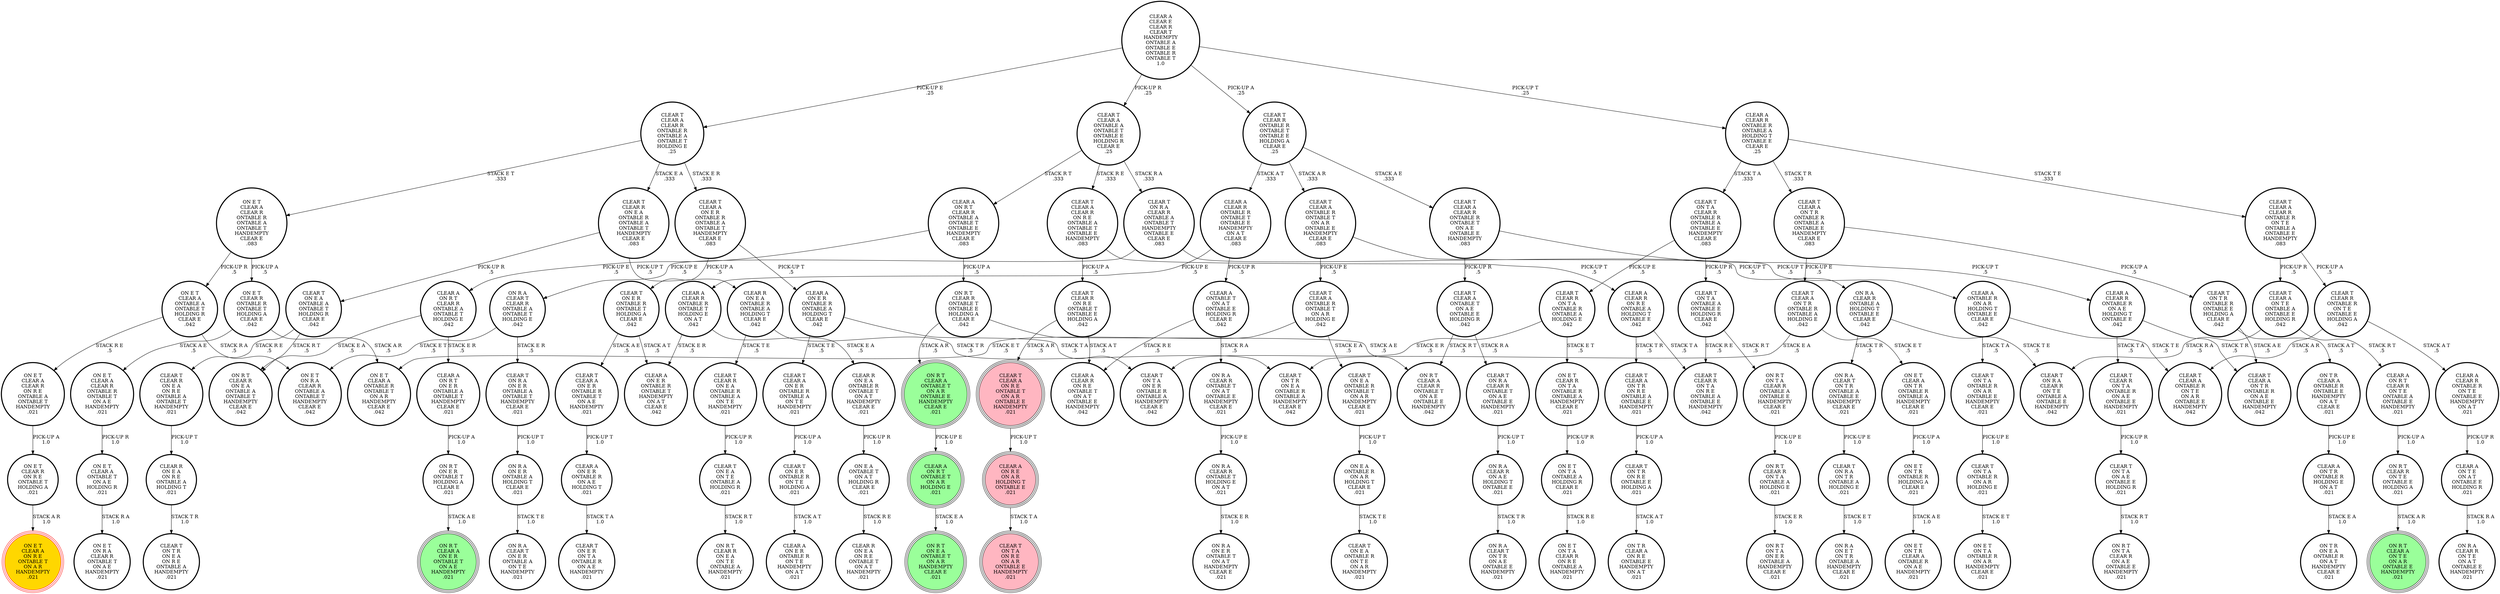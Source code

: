 digraph {
"CLEAR T\nON E A\nONTABLE A\nONTABLE T\nHOLDING R\nCLEAR E\n.042\n" -> "CLEAR T\nCLEAR R\nON E A\nON R E\nONTABLE A\nONTABLE T\nHANDEMPTY\n.021\n"[label="STACK R E\n.5\n"];
"CLEAR T\nON E A\nONTABLE A\nONTABLE T\nHOLDING R\nCLEAR E\n.042\n" -> "ON R T\nCLEAR R\nON E A\nONTABLE A\nONTABLE T\nHANDEMPTY\nCLEAR E\n.042\n"[label="STACK R T\n.5\n"];
"CLEAR T\nON R A\nON E R\nONTABLE A\nONTABLE T\nHANDEMPTY\nCLEAR E\n.021\n" -> "ON R A\nON E R\nONTABLE A\nHOLDING T\nCLEAR E\n.021\n"[label="PICK-UP T\n1.0\n"];
"CLEAR T\nCLEAR R\nON R E\nONTABLE T\nONTABLE E\nHOLDING A\n.042\n" -> "CLEAR A\nCLEAR R\nON R E\nONTABLE T\nON A T\nONTABLE E\nHANDEMPTY\n.042\n"[label="STACK A T\n.5\n"];
"CLEAR T\nCLEAR R\nON R E\nONTABLE T\nONTABLE E\nHOLDING A\n.042\n" -> "CLEAR T\nCLEAR A\nON R E\nONTABLE T\nON A R\nONTABLE E\nHANDEMPTY\n.021\n"[label="STACK A R\n.5\n"];
"CLEAR T\nCLEAR A\nON T R\nON R E\nONTABLE A\nONTABLE E\nHANDEMPTY\n.021\n" -> "CLEAR T\nON T R\nON R E\nONTABLE E\nHOLDING A\n.021\n"[label="PICK-UP A\n1.0\n"];
"CLEAR T\nCLEAR A\nCLEAR R\nONTABLE R\nON T E\nONTABLE A\nONTABLE E\nHANDEMPTY\n.083\n" -> "CLEAR T\nCLEAR A\nON T E\nONTABLE A\nONTABLE E\nHOLDING R\n.042\n"[label="PICK-UP R\n.5\n"];
"CLEAR T\nCLEAR A\nCLEAR R\nONTABLE R\nON T E\nONTABLE A\nONTABLE E\nHANDEMPTY\n.083\n" -> "CLEAR T\nCLEAR R\nONTABLE R\nON T E\nONTABLE E\nHOLDING A\n.042\n"[label="PICK-UP A\n.5\n"];
"CLEAR R\nON E A\nONTABLE R\nONTABLE T\nON A T\nHANDEMPTY\nCLEAR E\n.021\n" -> "ON E A\nONTABLE T\nON A T\nHOLDING R\nCLEAR E\n.021\n"[label="PICK-UP R\n1.0\n"];
"ON R T\nCLEAR R\nONTABLE T\nONTABLE E\nHOLDING A\nCLEAR E\n.042\n" -> "ON R T\nCLEAR A\nCLEAR R\nONTABLE T\nON A E\nONTABLE E\nHANDEMPTY\n.042\n"[label="STACK A E\n.5\n"];
"ON R T\nCLEAR R\nONTABLE T\nONTABLE E\nHOLDING A\nCLEAR E\n.042\n" -> "ON R T\nCLEAR A\nONTABLE T\nON A R\nONTABLE E\nHANDEMPTY\nCLEAR E\n.021\n"[label="STACK A R\n.5\n"];
"CLEAR A\nCLEAR R\nONTABLE R\nON T E\nONTABLE E\nHANDEMPTY\nON A T\n.021\n" -> "CLEAR A\nON T E\nON A T\nONTABLE E\nHOLDING R\n.021\n"[label="PICK-UP R\n1.0\n"];
"CLEAR A\nON R E\nON A R\nHOLDING T\nONTABLE E\n.021\n" -> "CLEAR T\nON T A\nON R E\nON A R\nONTABLE E\nHANDEMPTY\n.021\n"[label="STACK T A\n1.0\n"];
"CLEAR A\nCLEAR R\nONTABLE R\nON A E\nHOLDING T\nONTABLE E\n.042\n" -> "CLEAR T\nCLEAR A\nON T R\nONTABLE R\nON A E\nONTABLE E\nHANDEMPTY\n.042\n"[label="STACK T R\n.5\n"];
"CLEAR A\nCLEAR R\nONTABLE R\nON A E\nHOLDING T\nONTABLE E\n.042\n" -> "CLEAR T\nCLEAR R\nON T A\nONTABLE R\nON A E\nONTABLE E\nHANDEMPTY\n.021\n"[label="STACK T A\n.5\n"];
"CLEAR T\nCLEAR R\nONTABLE R\nONTABLE T\nONTABLE E\nHOLDING A\nCLEAR E\n.25\n" -> "CLEAR A\nCLEAR R\nONTABLE R\nONTABLE T\nONTABLE E\nHANDEMPTY\nON A T\nCLEAR E\n.083\n"[label="STACK A T\n.333\n"];
"CLEAR T\nCLEAR R\nONTABLE R\nONTABLE T\nONTABLE E\nHOLDING A\nCLEAR E\n.25\n" -> "CLEAR T\nCLEAR A\nONTABLE R\nONTABLE T\nON A R\nONTABLE E\nHANDEMPTY\nCLEAR E\n.083\n"[label="STACK A R\n.333\n"];
"CLEAR T\nCLEAR R\nONTABLE R\nONTABLE T\nONTABLE E\nHOLDING A\nCLEAR E\n.25\n" -> "CLEAR T\nCLEAR A\nCLEAR R\nONTABLE R\nONTABLE T\nON A E\nONTABLE E\nHANDEMPTY\n.083\n"[label="STACK A E\n.333\n"];
"ON E T\nCLEAR A\nCLEAR R\nONTABLE R\nONTABLE A\nONTABLE T\nHANDEMPTY\nCLEAR E\n.083\n" -> "ON E T\nCLEAR A\nONTABLE A\nONTABLE T\nHOLDING R\nCLEAR E\n.042\n"[label="PICK-UP R\n.5\n"];
"ON E T\nCLEAR A\nCLEAR R\nONTABLE R\nONTABLE A\nONTABLE T\nHANDEMPTY\nCLEAR E\n.083\n" -> "ON E T\nCLEAR R\nONTABLE R\nONTABLE T\nHOLDING A\nCLEAR E\n.042\n"[label="PICK-UP A\n.5\n"];
"CLEAR A\nON R T\nON E R\nONTABLE A\nONTABLE T\nHANDEMPTY\nCLEAR E\n.021\n" -> "ON R T\nON E R\nONTABLE T\nHOLDING A\nCLEAR E\n.021\n"[label="PICK-UP A\n1.0\n"];
"ON E A\nONTABLE T\nON A T\nHOLDING R\nCLEAR E\n.021\n" -> "CLEAR R\nON E A\nON R E\nONTABLE T\nON A T\nHANDEMPTY\n.021\n"[label="STACK R E\n1.0\n"];
"ON E T\nCLEAR A\nCLEAR R\nON R E\nONTABLE A\nONTABLE T\nHANDEMPTY\n.021\n" -> "ON E T\nCLEAR R\nON R E\nONTABLE T\nHOLDING A\n.021\n"[label="PICK-UP A\n1.0\n"];
"CLEAR A\nON E R\nONTABLE R\nONTABLE A\nHOLDING T\nCLEAR E\n.042\n" -> "CLEAR T\nCLEAR A\nON E R\nONTABLE R\nONTABLE A\nON T E\nHANDEMPTY\n.021\n"[label="STACK T E\n.5\n"];
"CLEAR A\nON E R\nONTABLE R\nONTABLE A\nHOLDING T\nCLEAR E\n.042\n" -> "CLEAR T\nON T A\nON E R\nONTABLE R\nONTABLE A\nHANDEMPTY\nCLEAR E\n.042\n"[label="STACK T A\n.5\n"];
"ON E T\nCLEAR R\nON R E\nONTABLE T\nHOLDING A\n.021\n" -> "ON E T\nCLEAR A\nON R E\nONTABLE T\nON A R\nHANDEMPTY\n.021\n"[label="STACK A R\n1.0\n"];
"CLEAR A\nONTABLE R\nON A R\nHOLDING T\nONTABLE E\nCLEAR E\n.042\n" -> "CLEAR T\nCLEAR A\nONTABLE R\nON T E\nON A R\nONTABLE E\nHANDEMPTY\n.042\n"[label="STACK T E\n.5\n"];
"CLEAR A\nONTABLE R\nON A R\nHOLDING T\nONTABLE E\nCLEAR E\n.042\n" -> "CLEAR T\nON T A\nONTABLE R\nON A R\nONTABLE E\nHANDEMPTY\nCLEAR E\n.021\n"[label="STACK T A\n.5\n"];
"CLEAR T\nCLEAR A\nON R E\nONTABLE T\nON A R\nONTABLE E\nHANDEMPTY\n.021\n" -> "CLEAR A\nON R E\nON A R\nHOLDING T\nONTABLE E\n.021\n"[label="PICK-UP T\n1.0\n"];
"CLEAR A\nON R T\nCLEAR R\nON T E\nONTABLE A\nONTABLE E\nHANDEMPTY\n.021\n" -> "ON R T\nCLEAR R\nON T E\nONTABLE E\nHOLDING A\n.021\n"[label="PICK-UP A\n1.0\n"];
"ON R A\nCLEAR R\nONTABLE T\nHOLDING E\nON A T\n.021\n" -> "ON R A\nON E R\nONTABLE T\nON A T\nHANDEMPTY\nCLEAR E\n.021\n"[label="STACK E R\n1.0\n"];
"CLEAR T\nCLEAR A\nONTABLE A\nONTABLE T\nONTABLE E\nHOLDING R\nCLEAR E\n.25\n" -> "CLEAR A\nON R T\nCLEAR R\nONTABLE A\nONTABLE T\nONTABLE E\nHANDEMPTY\nCLEAR E\n.083\n"[label="STACK R T\n.333\n"];
"CLEAR T\nCLEAR A\nONTABLE A\nONTABLE T\nONTABLE E\nHOLDING R\nCLEAR E\n.25\n" -> "CLEAR T\nON R A\nCLEAR R\nONTABLE A\nONTABLE T\nHANDEMPTY\nONTABLE E\nCLEAR E\n.083\n"[label="STACK R A\n.333\n"];
"CLEAR T\nCLEAR A\nONTABLE A\nONTABLE T\nONTABLE E\nHOLDING R\nCLEAR E\n.25\n" -> "CLEAR T\nCLEAR A\nCLEAR R\nON R E\nONTABLE A\nONTABLE T\nONTABLE E\nHANDEMPTY\n.083\n"[label="STACK R E\n.333\n"];
"ON E T\nCLEAR A\nONTABLE T\nON A E\nHOLDING R\n.021\n" -> "ON E T\nON R A\nCLEAR R\nONTABLE T\nON A E\nHANDEMPTY\n.021\n"[label="STACK R A\n1.0\n"];
"ON E T\nON T R\nONTABLE R\nHOLDING A\nCLEAR E\n.021\n" -> "ON E T\nON T R\nCLEAR A\nONTABLE R\nON A E\nHANDEMPTY\n.021\n"[label="STACK A E\n1.0\n"];
"CLEAR T\nON T R\nON R E\nONTABLE E\nHOLDING A\n.021\n" -> "ON T R\nCLEAR A\nON R E\nONTABLE E\nHANDEMPTY\nON A T\n.021\n"[label="STACK A T\n1.0\n"];
"CLEAR T\nCLEAR A\nCLEAR R\nON R E\nONTABLE A\nONTABLE T\nONTABLE E\nHANDEMPTY\n.083\n" -> "CLEAR A\nCLEAR R\nON R E\nONTABLE A\nHOLDING T\nONTABLE E\n.042\n"[label="PICK-UP T\n.5\n"];
"CLEAR T\nCLEAR A\nCLEAR R\nON R E\nONTABLE A\nONTABLE T\nONTABLE E\nHANDEMPTY\n.083\n" -> "CLEAR T\nCLEAR R\nON R E\nONTABLE T\nONTABLE E\nHOLDING A\n.042\n"[label="PICK-UP A\n.5\n"];
"ON E T\nCLEAR R\nON T A\nONTABLE R\nONTABLE A\nHANDEMPTY\nCLEAR E\n.021\n" -> "ON E T\nON T A\nONTABLE A\nHOLDING R\nCLEAR E\n.021\n"[label="PICK-UP R\n1.0\n"];
"CLEAR R\nON E A\nON R E\nONTABLE A\nHOLDING T\n.021\n" -> "CLEAR T\nON T R\nON E A\nON R E\nONTABLE A\nHANDEMPTY\n.021\n"[label="STACK T R\n1.0\n"];
"CLEAR T\nCLEAR A\nCLEAR R\nONTABLE R\nONTABLE T\nON A E\nONTABLE E\nHANDEMPTY\n.083\n" -> "CLEAR A\nCLEAR R\nONTABLE R\nON A E\nHOLDING T\nONTABLE E\n.042\n"[label="PICK-UP T\n.5\n"];
"CLEAR T\nCLEAR A\nCLEAR R\nONTABLE R\nONTABLE T\nON A E\nONTABLE E\nHANDEMPTY\n.083\n" -> "CLEAR T\nCLEAR A\nONTABLE T\nON A E\nONTABLE E\nHOLDING R\n.042\n"[label="PICK-UP R\n.5\n"];
"CLEAR T\nCLEAR A\nON E R\nONTABLE R\nONTABLE T\nON A E\nHANDEMPTY\n.021\n" -> "CLEAR A\nON E R\nONTABLE R\nON A E\nHOLDING T\n.021\n"[label="PICK-UP T\n1.0\n"];
"ON E T\nCLEAR A\nON T R\nONTABLE R\nONTABLE A\nHANDEMPTY\nCLEAR E\n.021\n" -> "ON E T\nON T R\nONTABLE R\nHOLDING A\nCLEAR E\n.021\n"[label="PICK-UP A\n1.0\n"];
"CLEAR A\nON E R\nONTABLE R\nON A E\nHOLDING T\n.021\n" -> "CLEAR T\nON E R\nON T A\nONTABLE R\nON A E\nHANDEMPTY\n.021\n"[label="STACK T A\n1.0\n"];
"CLEAR T\nON T A\nONTABLE R\nON A R\nHOLDING E\n.021\n" -> "ON E T\nON T A\nONTABLE R\nON A R\nHANDEMPTY\nCLEAR E\n.021\n"[label="STACK E T\n1.0\n"];
"CLEAR T\nON R A\nCLEAR R\nONTABLE A\nONTABLE T\nHANDEMPTY\nONTABLE E\nCLEAR E\n.083\n" -> "ON R A\nCLEAR R\nONTABLE A\nHOLDING T\nONTABLE E\nCLEAR E\n.042\n"[label="PICK-UP T\n.5\n"];
"CLEAR T\nON R A\nCLEAR R\nONTABLE A\nONTABLE T\nHANDEMPTY\nONTABLE E\nCLEAR E\n.083\n" -> "ON R A\nCLEAR T\nCLEAR R\nONTABLE A\nONTABLE T\nHOLDING E\n.042\n"[label="PICK-UP E\n.5\n"];
"ON R T\nCLEAR A\nONTABLE T\nON A R\nONTABLE E\nHANDEMPTY\nCLEAR E\n.021\n" -> "CLEAR A\nON R T\nONTABLE T\nON A R\nHOLDING E\n.021\n"[label="PICK-UP E\n1.0\n"];
"CLEAR T\nCLEAR A\nON T E\nONTABLE A\nONTABLE E\nHOLDING R\n.042\n" -> "CLEAR T\nON R A\nCLEAR R\nON T E\nONTABLE A\nONTABLE E\nHANDEMPTY\n.042\n"[label="STACK R A\n.5\n"];
"CLEAR T\nCLEAR A\nON T E\nONTABLE A\nONTABLE E\nHOLDING R\n.042\n" -> "CLEAR A\nON R T\nCLEAR R\nON T E\nONTABLE A\nONTABLE E\nHANDEMPTY\n.021\n"[label="STACK R T\n.5\n"];
"CLEAR A\nON R T\nCLEAR R\nONTABLE A\nONTABLE T\nONTABLE E\nHANDEMPTY\nCLEAR E\n.083\n" -> "ON R T\nCLEAR R\nONTABLE T\nONTABLE E\nHOLDING A\nCLEAR E\n.042\n"[label="PICK-UP A\n.5\n"];
"CLEAR A\nON R T\nCLEAR R\nONTABLE A\nONTABLE T\nONTABLE E\nHANDEMPTY\nCLEAR E\n.083\n" -> "CLEAR A\nON R T\nCLEAR R\nONTABLE A\nONTABLE T\nHOLDING E\n.042\n"[label="PICK-UP E\n.5\n"];
"CLEAR T\nCLEAR A\nON T R\nONTABLE R\nONTABLE A\nHOLDING E\n.042\n" -> "ON E T\nCLEAR A\nON T R\nONTABLE R\nONTABLE A\nHANDEMPTY\nCLEAR E\n.021\n"[label="STACK E T\n.5\n"];
"CLEAR T\nCLEAR A\nON T R\nONTABLE R\nONTABLE A\nHOLDING E\n.042\n" -> "CLEAR T\nON T R\nON E A\nONTABLE R\nONTABLE A\nHANDEMPTY\nCLEAR E\n.042\n"[label="STACK E A\n.5\n"];
"CLEAR A\nONTABLE T\nON A T\nONTABLE E\nHOLDING R\nCLEAR E\n.042\n" -> "CLEAR A\nCLEAR R\nON R E\nONTABLE T\nON A T\nONTABLE E\nHANDEMPTY\n.042\n"[label="STACK R E\n.5\n"];
"CLEAR A\nONTABLE T\nON A T\nONTABLE E\nHOLDING R\nCLEAR E\n.042\n" -> "ON R A\nCLEAR R\nONTABLE T\nON A T\nONTABLE E\nHANDEMPTY\nCLEAR E\n.021\n"[label="STACK R A\n.5\n"];
"CLEAR T\nCLEAR A\nONTABLE R\nONTABLE T\nON A R\nHOLDING E\n.042\n" -> "ON E T\nCLEAR A\nONTABLE R\nONTABLE T\nON A R\nHANDEMPTY\nCLEAR E\n.042\n"[label="STACK E T\n.5\n"];
"CLEAR T\nCLEAR A\nONTABLE R\nONTABLE T\nON A R\nHOLDING E\n.042\n" -> "CLEAR T\nON E A\nONTABLE R\nONTABLE T\nON A R\nHANDEMPTY\nCLEAR E\n.021\n"[label="STACK E A\n.5\n"];
"CLEAR T\nCLEAR A\nONTABLE R\nONTABLE T\nON A R\nONTABLE E\nHANDEMPTY\nCLEAR E\n.083\n" -> "CLEAR A\nONTABLE R\nON A R\nHOLDING T\nONTABLE E\nCLEAR E\n.042\n"[label="PICK-UP T\n.5\n"];
"CLEAR T\nCLEAR A\nONTABLE R\nONTABLE T\nON A R\nONTABLE E\nHANDEMPTY\nCLEAR E\n.083\n" -> "CLEAR T\nCLEAR A\nONTABLE R\nONTABLE T\nON A R\nHOLDING E\n.042\n"[label="PICK-UP E\n.5\n"];
"ON R T\nCLEAR R\nON T E\nONTABLE E\nHOLDING A\n.021\n" -> "ON R T\nCLEAR A\nON T E\nON A R\nONTABLE E\nHANDEMPTY\n.021\n"[label="STACK A R\n1.0\n"];
"CLEAR T\nON E R\nONTABLE R\nONTABLE T\nHOLDING A\nCLEAR E\n.042\n" -> "CLEAR A\nON E R\nONTABLE R\nONTABLE T\nHANDEMPTY\nON A T\nCLEAR E\n.042\n"[label="STACK A T\n.5\n"];
"CLEAR T\nON E R\nONTABLE R\nONTABLE T\nHOLDING A\nCLEAR E\n.042\n" -> "CLEAR T\nCLEAR A\nON E R\nONTABLE R\nONTABLE T\nON A E\nHANDEMPTY\n.021\n"[label="STACK A E\n.5\n"];
"ON R T\nON E R\nONTABLE T\nHOLDING A\nCLEAR E\n.021\n" -> "ON R T\nCLEAR A\nON E R\nONTABLE T\nON A E\nHANDEMPTY\n.021\n"[label="STACK A E\n1.0\n"];
"ON E T\nCLEAR A\nCLEAR R\nONTABLE R\nONTABLE T\nON A E\nHANDEMPTY\n.021\n" -> "ON E T\nCLEAR A\nONTABLE T\nON A E\nHOLDING R\n.021\n"[label="PICK-UP R\n1.0\n"];
"CLEAR T\nON T A\nON A E\nONTABLE E\nHOLDING R\n.021\n" -> "ON R T\nON T A\nCLEAR R\nON A E\nONTABLE E\nHANDEMPTY\n.021\n"[label="STACK R T\n1.0\n"];
"CLEAR T\nON R A\nCLEAR R\nONTABLE T\nON A E\nONTABLE E\nHANDEMPTY\n.021\n" -> "ON R A\nCLEAR R\nON A E\nHOLDING T\nONTABLE E\n.021\n"[label="PICK-UP T\n1.0\n"];
"ON R A\nCLEAR T\nCLEAR R\nONTABLE A\nONTABLE T\nHOLDING E\n.042\n" -> "ON E T\nON R A\nCLEAR R\nONTABLE A\nONTABLE T\nHANDEMPTY\nCLEAR E\n.042\n"[label="STACK E T\n.5\n"];
"ON R A\nCLEAR T\nCLEAR R\nONTABLE A\nONTABLE T\nHOLDING E\n.042\n" -> "CLEAR T\nON R A\nON E R\nONTABLE A\nONTABLE T\nHANDEMPTY\nCLEAR E\n.021\n"[label="STACK E R\n.5\n"];
"CLEAR T\nON T A\nONTABLE R\nON A R\nONTABLE E\nHANDEMPTY\nCLEAR E\n.021\n" -> "CLEAR T\nON T A\nONTABLE R\nON A R\nHOLDING E\n.021\n"[label="PICK-UP E\n1.0\n"];
"CLEAR T\nON E A\nON T E\nONTABLE A\nHOLDING R\n.021\n" -> "ON R T\nCLEAR R\nON E A\nON T E\nONTABLE A\nHANDEMPTY\n.021\n"[label="STACK R T\n1.0\n"];
"ON R A\nCLEAR R\nON A E\nHOLDING T\nONTABLE E\n.021\n" -> "ON R A\nCLEAR T\nON T R\nON A E\nONTABLE E\nHANDEMPTY\n.021\n"[label="STACK T R\n1.0\n"];
"CLEAR A\nCLEAR R\nON R E\nONTABLE A\nHOLDING T\nONTABLE E\n.042\n" -> "CLEAR T\nCLEAR A\nON T R\nON R E\nONTABLE A\nONTABLE E\nHANDEMPTY\n.021\n"[label="STACK T R\n.5\n"];
"CLEAR A\nCLEAR R\nON R E\nONTABLE A\nHOLDING T\nONTABLE E\n.042\n" -> "CLEAR T\nCLEAR R\nON T A\nON R E\nONTABLE A\nONTABLE E\nHANDEMPTY\n.042\n"[label="STACK T A\n.5\n"];
"CLEAR T\nCLEAR A\nON E R\nONTABLE R\nONTABLE A\nONTABLE T\nHANDEMPTY\nCLEAR E\n.083\n" -> "CLEAR T\nON E R\nONTABLE R\nONTABLE T\nHOLDING A\nCLEAR E\n.042\n"[label="PICK-UP A\n.5\n"];
"CLEAR T\nCLEAR A\nON E R\nONTABLE R\nONTABLE A\nONTABLE T\nHANDEMPTY\nCLEAR E\n.083\n" -> "CLEAR A\nON E R\nONTABLE R\nONTABLE A\nHOLDING T\nCLEAR E\n.042\n"[label="PICK-UP T\n.5\n"];
"ON R A\nON E R\nONTABLE A\nHOLDING T\nCLEAR E\n.021\n" -> "ON R A\nCLEAR T\nON E R\nONTABLE A\nON T E\nHANDEMPTY\n.021\n"[label="STACK T E\n1.0\n"];
"CLEAR A\nCLEAR R\nONTABLE R\nONTABLE A\nHOLDING T\nONTABLE E\nCLEAR E\n.25\n" -> "CLEAR T\nON T A\nCLEAR R\nONTABLE R\nONTABLE A\nONTABLE E\nHANDEMPTY\nCLEAR E\n.083\n"[label="STACK T A\n.333\n"];
"CLEAR A\nCLEAR R\nONTABLE R\nONTABLE A\nHOLDING T\nONTABLE E\nCLEAR E\n.25\n" -> "CLEAR T\nCLEAR A\nCLEAR R\nONTABLE R\nON T E\nONTABLE A\nONTABLE E\nHANDEMPTY\n.083\n"[label="STACK T E\n.333\n"];
"CLEAR A\nCLEAR R\nONTABLE R\nONTABLE A\nHOLDING T\nONTABLE E\nCLEAR E\n.25\n" -> "CLEAR T\nCLEAR A\nON T R\nONTABLE R\nONTABLE A\nONTABLE E\nHANDEMPTY\nCLEAR E\n.083\n"[label="STACK T R\n.333\n"];
"CLEAR T\nON T A\nCLEAR R\nONTABLE R\nONTABLE A\nONTABLE E\nHANDEMPTY\nCLEAR E\n.083\n" -> "CLEAR T\nCLEAR R\nON T A\nONTABLE R\nONTABLE A\nHOLDING E\n.042\n"[label="PICK-UP E\n.5\n"];
"CLEAR T\nON T A\nCLEAR R\nONTABLE R\nONTABLE A\nONTABLE E\nHANDEMPTY\nCLEAR E\n.083\n" -> "CLEAR T\nON T A\nONTABLE A\nONTABLE E\nHOLDING R\nCLEAR E\n.042\n"[label="PICK-UP R\n.5\n"];
"CLEAR A\nON R T\nCLEAR R\nONTABLE A\nONTABLE T\nHOLDING E\n.042\n" -> "ON R T\nCLEAR R\nON E A\nONTABLE A\nONTABLE T\nHANDEMPTY\nCLEAR E\n.042\n"[label="STACK E A\n.5\n"];
"CLEAR A\nON R T\nCLEAR R\nONTABLE A\nONTABLE T\nHOLDING E\n.042\n" -> "CLEAR A\nON R T\nON E R\nONTABLE A\nONTABLE T\nHANDEMPTY\nCLEAR E\n.021\n"[label="STACK E R\n.5\n"];
"CLEAR A\nON R T\nONTABLE T\nON A R\nHOLDING E\n.021\n" -> "ON R T\nON E A\nONTABLE T\nON A R\nHANDEMPTY\nCLEAR E\n.021\n"[label="STACK E A\n1.0\n"];
"CLEAR R\nON E A\nONTABLE R\nONTABLE A\nHOLDING T\nCLEAR E\n.042\n" -> "CLEAR T\nCLEAR R\nON E A\nONTABLE R\nONTABLE A\nON T E\nHANDEMPTY\n.021\n"[label="STACK T E\n.5\n"];
"CLEAR R\nON E A\nONTABLE R\nONTABLE A\nHOLDING T\nCLEAR E\n.042\n" -> "CLEAR T\nON T R\nON E A\nONTABLE R\nONTABLE A\nHANDEMPTY\nCLEAR E\n.042\n"[label="STACK T R\n.5\n"];
"CLEAR T\nCLEAR A\nONTABLE T\nON A E\nONTABLE E\nHOLDING R\n.042\n" -> "ON R T\nCLEAR A\nCLEAR R\nONTABLE T\nON A E\nONTABLE E\nHANDEMPTY\n.042\n"[label="STACK R T\n.5\n"];
"CLEAR T\nCLEAR A\nONTABLE T\nON A E\nONTABLE E\nHOLDING R\n.042\n" -> "CLEAR T\nON R A\nCLEAR R\nONTABLE T\nON A E\nONTABLE E\nHANDEMPTY\n.021\n"[label="STACK R A\n.5\n"];
"CLEAR T\nCLEAR R\nON E A\nONTABLE R\nONTABLE A\nONTABLE T\nHANDEMPTY\nCLEAR E\n.083\n" -> "CLEAR R\nON E A\nONTABLE R\nONTABLE A\nHOLDING T\nCLEAR E\n.042\n"[label="PICK-UP T\n.5\n"];
"CLEAR T\nCLEAR R\nON E A\nONTABLE R\nONTABLE A\nONTABLE T\nHANDEMPTY\nCLEAR E\n.083\n" -> "CLEAR T\nON E A\nONTABLE A\nONTABLE T\nHOLDING R\nCLEAR E\n.042\n"[label="PICK-UP R\n.5\n"];
"CLEAR T\nCLEAR R\nON T A\nONTABLE R\nON A E\nONTABLE E\nHANDEMPTY\n.021\n" -> "CLEAR T\nON T A\nON A E\nONTABLE E\nHOLDING R\n.021\n"[label="PICK-UP R\n1.0\n"];
"ON T R\nCLEAR A\nONTABLE R\nONTABLE E\nHANDEMPTY\nON A T\nCLEAR E\n.021\n" -> "CLEAR A\nON T R\nONTABLE R\nHOLDING E\nON A T\n.021\n"[label="PICK-UP E\n1.0\n"];
"CLEAR A\nCLEAR R\nONTABLE R\nONTABLE T\nHOLDING E\nON A T\n.042\n" -> "CLEAR R\nON E A\nONTABLE R\nONTABLE T\nON A T\nHANDEMPTY\nCLEAR E\n.021\n"[label="STACK E A\n.5\n"];
"CLEAR A\nCLEAR R\nONTABLE R\nONTABLE T\nHOLDING E\nON A T\n.042\n" -> "CLEAR A\nON E R\nONTABLE R\nONTABLE T\nHANDEMPTY\nON A T\nCLEAR E\n.042\n"[label="STACK E R\n.5\n"];
"ON R A\nCLEAR R\nONTABLE T\nON A T\nONTABLE E\nHANDEMPTY\nCLEAR E\n.021\n" -> "ON R A\nCLEAR R\nONTABLE T\nHOLDING E\nON A T\n.021\n"[label="PICK-UP E\n1.0\n"];
"ON R A\nCLEAR T\nON T R\nONTABLE A\nONTABLE E\nHANDEMPTY\nCLEAR E\n.021\n" -> "CLEAR T\nON R A\nON T R\nONTABLE A\nHOLDING E\n.021\n"[label="PICK-UP E\n1.0\n"];
"ON R T\nCLEAR R\nON T A\nONTABLE A\nHOLDING E\n.021\n" -> "ON R T\nON T A\nON E R\nONTABLE A\nHANDEMPTY\nCLEAR E\n.021\n"[label="STACK E R\n1.0\n"];
"ON R T\nON T A\nCLEAR R\nONTABLE A\nONTABLE E\nHANDEMPTY\nCLEAR E\n.021\n" -> "ON R T\nCLEAR R\nON T A\nONTABLE A\nHOLDING E\n.021\n"[label="PICK-UP E\n1.0\n"];
"CLEAR T\nCLEAR R\nONTABLE R\nON T E\nONTABLE E\nHOLDING A\n.042\n" -> "CLEAR T\nCLEAR A\nONTABLE R\nON T E\nON A R\nONTABLE E\nHANDEMPTY\n.042\n"[label="STACK A R\n.5\n"];
"CLEAR T\nCLEAR R\nONTABLE R\nON T E\nONTABLE E\nHOLDING A\n.042\n" -> "CLEAR A\nCLEAR R\nONTABLE R\nON T E\nONTABLE E\nHANDEMPTY\nON A T\n.021\n"[label="STACK A T\n.5\n"];
"ON R A\nCLEAR R\nONTABLE A\nHOLDING T\nONTABLE E\nCLEAR E\n.042\n" -> "ON R A\nCLEAR T\nON T R\nONTABLE A\nONTABLE E\nHANDEMPTY\nCLEAR E\n.021\n"[label="STACK T R\n.5\n"];
"ON R A\nCLEAR R\nONTABLE A\nHOLDING T\nONTABLE E\nCLEAR E\n.042\n" -> "CLEAR T\nON R A\nCLEAR R\nON T E\nONTABLE A\nONTABLE E\nHANDEMPTY\n.042\n"[label="STACK T E\n.5\n"];
"CLEAR T\nCLEAR R\nON T A\nONTABLE R\nONTABLE A\nHOLDING E\n.042\n" -> "ON E T\nCLEAR R\nON T A\nONTABLE R\nONTABLE A\nHANDEMPTY\nCLEAR E\n.021\n"[label="STACK E T\n.5\n"];
"CLEAR T\nCLEAR R\nON T A\nONTABLE R\nONTABLE A\nHOLDING E\n.042\n" -> "CLEAR T\nON T A\nON E R\nONTABLE R\nONTABLE A\nHANDEMPTY\nCLEAR E\n.042\n"[label="STACK E R\n.5\n"];
"CLEAR A\nON T E\nON A T\nONTABLE E\nHOLDING R\n.021\n" -> "ON R A\nCLEAR R\nON T E\nON A T\nONTABLE E\nHANDEMPTY\n.021\n"[label="STACK R A\n1.0\n"];
"CLEAR T\nCLEAR A\nCLEAR R\nONTABLE R\nONTABLE A\nONTABLE T\nHOLDING E\n.25\n" -> "ON E T\nCLEAR A\nCLEAR R\nONTABLE R\nONTABLE A\nONTABLE T\nHANDEMPTY\nCLEAR E\n.083\n"[label="STACK E T\n.333\n"];
"CLEAR T\nCLEAR A\nCLEAR R\nONTABLE R\nONTABLE A\nONTABLE T\nHOLDING E\n.25\n" -> "CLEAR T\nCLEAR A\nON E R\nONTABLE R\nONTABLE A\nONTABLE T\nHANDEMPTY\nCLEAR E\n.083\n"[label="STACK E R\n.333\n"];
"CLEAR T\nCLEAR A\nCLEAR R\nONTABLE R\nONTABLE A\nONTABLE T\nHOLDING E\n.25\n" -> "CLEAR T\nCLEAR R\nON E A\nONTABLE R\nONTABLE A\nONTABLE T\nHANDEMPTY\nCLEAR E\n.083\n"[label="STACK E A\n.333\n"];
"CLEAR T\nON R A\nON T R\nONTABLE A\nHOLDING E\n.021\n" -> "ON R A\nON E T\nON T R\nONTABLE A\nHANDEMPTY\nCLEAR E\n.021\n"[label="STACK E T\n1.0\n"];
"CLEAR A\nCLEAR E\nCLEAR R\nCLEAR T\nHANDEMPTY\nONTABLE A\nONTABLE E\nONTABLE R\nONTABLE T\n1.0\n" -> "CLEAR T\nCLEAR A\nCLEAR R\nONTABLE R\nONTABLE A\nONTABLE T\nHOLDING E\n.25\n"[label="PICK-UP E\n.25\n"];
"CLEAR A\nCLEAR E\nCLEAR R\nCLEAR T\nHANDEMPTY\nONTABLE A\nONTABLE E\nONTABLE R\nONTABLE T\n1.0\n" -> "CLEAR T\nCLEAR R\nONTABLE R\nONTABLE T\nONTABLE E\nHOLDING A\nCLEAR E\n.25\n"[label="PICK-UP A\n.25\n"];
"CLEAR A\nCLEAR E\nCLEAR R\nCLEAR T\nHANDEMPTY\nONTABLE A\nONTABLE E\nONTABLE R\nONTABLE T\n1.0\n" -> "CLEAR A\nCLEAR R\nONTABLE R\nONTABLE A\nHOLDING T\nONTABLE E\nCLEAR E\n.25\n"[label="PICK-UP T\n.25\n"];
"CLEAR A\nCLEAR E\nCLEAR R\nCLEAR T\nHANDEMPTY\nONTABLE A\nONTABLE E\nONTABLE R\nONTABLE T\n1.0\n" -> "CLEAR T\nCLEAR A\nONTABLE A\nONTABLE T\nONTABLE E\nHOLDING R\nCLEAR E\n.25\n"[label="PICK-UP R\n.25\n"];
"CLEAR T\nCLEAR R\nON E A\nONTABLE R\nONTABLE A\nON T E\nHANDEMPTY\n.021\n" -> "CLEAR T\nON E A\nON T E\nONTABLE A\nHOLDING R\n.021\n"[label="PICK-UP R\n1.0\n"];
"ON E T\nON T A\nONTABLE A\nHOLDING R\nCLEAR E\n.021\n" -> "ON E T\nON T A\nCLEAR R\nON R E\nONTABLE A\nHANDEMPTY\n.021\n"[label="STACK R E\n1.0\n"];
"ON E A\nONTABLE R\nON A R\nHOLDING T\nCLEAR E\n.021\n" -> "CLEAR T\nON E A\nONTABLE R\nON T E\nON A R\nHANDEMPTY\n.021\n"[label="STACK T E\n1.0\n"];
"ON E T\nCLEAR A\nONTABLE A\nONTABLE T\nHOLDING R\nCLEAR E\n.042\n" -> "ON E T\nON R A\nCLEAR R\nONTABLE A\nONTABLE T\nHANDEMPTY\nCLEAR E\n.042\n"[label="STACK R A\n.5\n"];
"ON E T\nCLEAR A\nONTABLE A\nONTABLE T\nHOLDING R\nCLEAR E\n.042\n" -> "ON E T\nCLEAR A\nCLEAR R\nON R E\nONTABLE A\nONTABLE T\nHANDEMPTY\n.021\n"[label="STACK R E\n.5\n"];
"CLEAR T\nON E A\nONTABLE R\nONTABLE T\nON A R\nHANDEMPTY\nCLEAR E\n.021\n" -> "ON E A\nONTABLE R\nON A R\nHOLDING T\nCLEAR E\n.021\n"[label="PICK-UP T\n1.0\n"];
"CLEAR T\nON T R\nONTABLE R\nONTABLE E\nHOLDING A\nCLEAR E\n.042\n" -> "CLEAR T\nCLEAR A\nON T R\nONTABLE R\nON A E\nONTABLE E\nHANDEMPTY\n.042\n"[label="STACK A E\n.5\n"];
"CLEAR T\nON T R\nONTABLE R\nONTABLE E\nHOLDING A\nCLEAR E\n.042\n" -> "ON T R\nCLEAR A\nONTABLE R\nONTABLE E\nHANDEMPTY\nON A T\nCLEAR E\n.021\n"[label="STACK A T\n.5\n"];
"CLEAR T\nON E R\nONTABLE R\nON T E\nHOLDING A\n.021\n" -> "CLEAR A\nON E R\nONTABLE R\nON T E\nHANDEMPTY\nON A T\n.021\n"[label="STACK A T\n1.0\n"];
"CLEAR A\nCLEAR R\nONTABLE R\nONTABLE T\nONTABLE E\nHANDEMPTY\nON A T\nCLEAR E\n.083\n" -> "CLEAR A\nONTABLE T\nON A T\nONTABLE E\nHOLDING R\nCLEAR E\n.042\n"[label="PICK-UP R\n.5\n"];
"CLEAR A\nCLEAR R\nONTABLE R\nONTABLE T\nONTABLE E\nHANDEMPTY\nON A T\nCLEAR E\n.083\n" -> "CLEAR A\nCLEAR R\nONTABLE R\nONTABLE T\nHOLDING E\nON A T\n.042\n"[label="PICK-UP E\n.5\n"];
"CLEAR T\nON T A\nONTABLE A\nONTABLE E\nHOLDING R\nCLEAR E\n.042\n" -> "ON R T\nON T A\nCLEAR R\nONTABLE A\nONTABLE E\nHANDEMPTY\nCLEAR E\n.021\n"[label="STACK R T\n.5\n"];
"CLEAR T\nON T A\nONTABLE A\nONTABLE E\nHOLDING R\nCLEAR E\n.042\n" -> "CLEAR T\nCLEAR R\nON T A\nON R E\nONTABLE A\nONTABLE E\nHANDEMPTY\n.042\n"[label="STACK R E\n.5\n"];
"CLEAR T\nCLEAR A\nON E R\nONTABLE R\nONTABLE A\nON T E\nHANDEMPTY\n.021\n" -> "CLEAR T\nON E R\nONTABLE R\nON T E\nHOLDING A\n.021\n"[label="PICK-UP A\n1.0\n"];
"CLEAR A\nON T R\nONTABLE R\nHOLDING E\nON A T\n.021\n" -> "ON T R\nON E A\nONTABLE R\nON A T\nHANDEMPTY\nCLEAR E\n.021\n"[label="STACK E A\n1.0\n"];
"CLEAR T\nCLEAR A\nON T R\nONTABLE R\nONTABLE A\nONTABLE E\nHANDEMPTY\nCLEAR E\n.083\n" -> "CLEAR T\nON T R\nONTABLE R\nONTABLE E\nHOLDING A\nCLEAR E\n.042\n"[label="PICK-UP A\n.5\n"];
"CLEAR T\nCLEAR A\nON T R\nONTABLE R\nONTABLE A\nONTABLE E\nHANDEMPTY\nCLEAR E\n.083\n" -> "CLEAR T\nCLEAR A\nON T R\nONTABLE R\nONTABLE A\nHOLDING E\n.042\n"[label="PICK-UP E\n.5\n"];
"ON E T\nCLEAR R\nONTABLE R\nONTABLE T\nHOLDING A\nCLEAR E\n.042\n" -> "ON E T\nCLEAR A\nCLEAR R\nONTABLE R\nONTABLE T\nON A E\nHANDEMPTY\n.021\n"[label="STACK A E\n.5\n"];
"ON E T\nCLEAR R\nONTABLE R\nONTABLE T\nHOLDING A\nCLEAR E\n.042\n" -> "ON E T\nCLEAR A\nONTABLE R\nONTABLE T\nON A R\nHANDEMPTY\nCLEAR E\n.042\n"[label="STACK A R\n.5\n"];
"CLEAR T\nCLEAR R\nON E A\nON R E\nONTABLE A\nONTABLE T\nHANDEMPTY\n.021\n" -> "CLEAR R\nON E A\nON R E\nONTABLE A\nHOLDING T\n.021\n"[label="PICK-UP T\n1.0\n"];
"ON R A\nCLEAR T\nON E R\nONTABLE A\nON T E\nHANDEMPTY\n.021\n" [shape=circle, penwidth=3];
"CLEAR R\nON E A\nON R E\nONTABLE T\nON A T\nHANDEMPTY\n.021\n" [shape=circle, penwidth=3];
"ON E T\nCLEAR A\nON R E\nONTABLE T\nON A R\nHANDEMPTY\n.021\n" [shape=circle, style=filled color=red, fillcolor=gold, peripheries=3];
"ON E T\nON T A\nCLEAR R\nON R E\nONTABLE A\nHANDEMPTY\n.021\n" [shape=circle, penwidth=3];
"ON R T\nON T A\nON E R\nONTABLE A\nHANDEMPTY\nCLEAR E\n.021\n" [shape=circle, penwidth=3];
"ON R T\nCLEAR R\nON E A\nON T E\nONTABLE A\nHANDEMPTY\n.021\n" [shape=circle, penwidth=3];
"ON R A\nON E T\nON T R\nONTABLE A\nHANDEMPTY\nCLEAR E\n.021\n" [shape=circle, penwidth=3];
"ON R T\nON T A\nCLEAR R\nON A E\nONTABLE E\nHANDEMPTY\n.021\n" [shape=circle, penwidth=3];
"ON T R\nCLEAR A\nON R E\nONTABLE E\nHANDEMPTY\nON A T\n.021\n" [shape=circle, penwidth=3];
"CLEAR T\nON T R\nON E A\nONTABLE R\nONTABLE A\nHANDEMPTY\nCLEAR E\n.042\n" [shape=circle, penwidth=3];
"CLEAR A\nON E R\nONTABLE R\nONTABLE T\nHANDEMPTY\nON A T\nCLEAR E\n.042\n" [shape=circle, penwidth=3];
"ON R A\nON E R\nONTABLE T\nON A T\nHANDEMPTY\nCLEAR E\n.021\n" [shape=circle, penwidth=3];
"ON E T\nON T R\nCLEAR A\nONTABLE R\nON A E\nHANDEMPTY\n.021\n" [shape=circle, penwidth=3];
"ON R T\nCLEAR A\nCLEAR R\nONTABLE T\nON A E\nONTABLE E\nHANDEMPTY\n.042\n" [shape=circle, penwidth=3];
"CLEAR T\nON E A\nONTABLE R\nON T E\nON A R\nHANDEMPTY\n.021\n" [shape=circle, penwidth=3];
"ON E T\nON T A\nONTABLE R\nON A R\nHANDEMPTY\nCLEAR E\n.021\n" [shape=circle, penwidth=3];
"CLEAR T\nON T A\nON E R\nONTABLE R\nONTABLE A\nHANDEMPTY\nCLEAR E\n.042\n" [shape=circle, penwidth=3];
"CLEAR T\nON T R\nON E A\nON R E\nONTABLE A\nHANDEMPTY\n.021\n" [shape=circle, penwidth=3];
"ON R T\nCLEAR A\nON T E\nON A R\nONTABLE E\nHANDEMPTY\n.021\n" [shape=circle, style=filled, fillcolor=palegreen1, peripheries=3];
"ON R A\nCLEAR T\nON T R\nON A E\nONTABLE E\nHANDEMPTY\n.021\n" [shape=circle, penwidth=3];
"ON T R\nON E A\nONTABLE R\nON A T\nHANDEMPTY\nCLEAR E\n.021\n" [shape=circle, penwidth=3];
"CLEAR T\nON E R\nON T A\nONTABLE R\nON A E\nHANDEMPTY\n.021\n" [shape=circle, penwidth=3];
"CLEAR A\nON E R\nONTABLE R\nON T E\nHANDEMPTY\nON A T\n.021\n" [shape=circle, penwidth=3];
"CLEAR T\nCLEAR R\nON T A\nON R E\nONTABLE A\nONTABLE E\nHANDEMPTY\n.042\n" [shape=circle, penwidth=3];
"CLEAR T\nON R A\nCLEAR R\nON T E\nONTABLE A\nONTABLE E\nHANDEMPTY\n.042\n" [shape=circle, penwidth=3];
"CLEAR T\nON T A\nON R E\nON A R\nONTABLE E\nHANDEMPTY\n.021\n" [shape=circle, style=filled, fillcolor=lightpink, peripheries=3];
"CLEAR T\nCLEAR A\nON T R\nONTABLE R\nON A E\nONTABLE E\nHANDEMPTY\n.042\n" [shape=circle, penwidth=3];
"ON E T\nON R A\nCLEAR R\nONTABLE T\nON A E\nHANDEMPTY\n.021\n" [shape=circle, penwidth=3];
"ON R T\nON E A\nONTABLE T\nON A R\nHANDEMPTY\nCLEAR E\n.021\n" [shape=circle, style=filled, fillcolor=palegreen1, peripheries=3];
"ON E T\nCLEAR A\nONTABLE R\nONTABLE T\nON A R\nHANDEMPTY\nCLEAR E\n.042\n" [shape=circle, penwidth=3];
"CLEAR A\nCLEAR R\nON R E\nONTABLE T\nON A T\nONTABLE E\nHANDEMPTY\n.042\n" [shape=circle, penwidth=3];
"CLEAR T\nCLEAR A\nONTABLE R\nON T E\nON A R\nONTABLE E\nHANDEMPTY\n.042\n" [shape=circle, penwidth=3];
"ON E T\nON R A\nCLEAR R\nONTABLE A\nONTABLE T\nHANDEMPTY\nCLEAR E\n.042\n" [shape=circle, penwidth=3];
"ON R T\nCLEAR A\nON E R\nONTABLE T\nON A E\nHANDEMPTY\n.021\n" [shape=circle, style=filled, fillcolor=palegreen1, peripheries=3];
"ON R T\nCLEAR R\nON E A\nONTABLE A\nONTABLE T\nHANDEMPTY\nCLEAR E\n.042\n" [shape=circle, penwidth=3];
"ON R A\nCLEAR R\nON T E\nON A T\nONTABLE E\nHANDEMPTY\n.021\n" [shape=circle, penwidth=3];
"CLEAR A\nON R T\nCLEAR R\nONTABLE A\nONTABLE T\nHOLDING E\n.042\n" [shape=circle, penwidth=3];
"CLEAR T\nCLEAR A\nON T R\nON R E\nONTABLE A\nONTABLE E\nHANDEMPTY\n.021\n" [shape=circle, penwidth=3];
"CLEAR T\nON T A\nON A E\nONTABLE E\nHOLDING R\n.021\n" [shape=circle, penwidth=3];
"ON R A\nCLEAR T\nON E R\nONTABLE A\nON T E\nHANDEMPTY\n.021\n" [shape=circle, penwidth=3];
"CLEAR T\nCLEAR R\nONTABLE R\nON T E\nONTABLE E\nHOLDING A\n.042\n" [shape=circle, penwidth=3];
"CLEAR T\nCLEAR A\nCLEAR R\nONTABLE R\nONTABLE A\nONTABLE T\nHOLDING E\n.25\n" [shape=circle, penwidth=3];
"CLEAR R\nON E A\nON R E\nONTABLE T\nON A T\nHANDEMPTY\n.021\n" [shape=circle, penwidth=3];
"CLEAR A\nON R E\nON A R\nHOLDING T\nONTABLE E\n.021\n" [shape=circle, style=filled, fillcolor=lightpink, peripheries=3];
"ON E T\nCLEAR A\nON R E\nONTABLE T\nON A R\nHANDEMPTY\n.021\n" [shape=circle, style=filled color=red, fillcolor=gold, peripheries=3];
"ON E T\nON T A\nCLEAR R\nON R E\nONTABLE A\nHANDEMPTY\n.021\n" [shape=circle, penwidth=3];
"CLEAR A\nCLEAR R\nONTABLE R\nON T E\nONTABLE E\nHANDEMPTY\nON A T\n.021\n" [shape=circle, penwidth=3];
"CLEAR A\nON R T\nONTABLE T\nON A R\nHOLDING E\n.021\n" [shape=circle, style=filled, fillcolor=palegreen1, peripheries=3];
"ON R T\nON T A\nON E R\nONTABLE A\nHANDEMPTY\nCLEAR E\n.021\n" [shape=circle, penwidth=3];
"CLEAR T\nCLEAR A\nON T R\nONTABLE R\nONTABLE A\nONTABLE E\nHANDEMPTY\nCLEAR E\n.083\n" [shape=circle, penwidth=3];
"CLEAR T\nCLEAR A\nON E R\nONTABLE R\nONTABLE T\nON A E\nHANDEMPTY\n.021\n" [shape=circle, penwidth=3];
"CLEAR T\nON T A\nONTABLE R\nON A R\nONTABLE E\nHANDEMPTY\nCLEAR E\n.021\n" [shape=circle, penwidth=3];
"ON T R\nCLEAR A\nONTABLE R\nONTABLE E\nHANDEMPTY\nON A T\nCLEAR E\n.021\n" [shape=circle, penwidth=3];
"ON E T\nON T A\nONTABLE A\nHOLDING R\nCLEAR E\n.021\n" [shape=circle, penwidth=3];
"ON R T\nCLEAR R\nON E A\nON T E\nONTABLE A\nHANDEMPTY\n.021\n" [shape=circle, penwidth=3];
"ON E T\nCLEAR R\nON T A\nONTABLE R\nONTABLE A\nHANDEMPTY\nCLEAR E\n.021\n" [shape=circle, penwidth=3];
"CLEAR T\nON E R\nONTABLE R\nON T E\nHOLDING A\n.021\n" [shape=circle, penwidth=3];
"ON E T\nCLEAR A\nONTABLE T\nON A E\nHOLDING R\n.021\n" [shape=circle, penwidth=3];
"ON R A\nCLEAR T\nON T R\nONTABLE A\nONTABLE E\nHANDEMPTY\nCLEAR E\n.021\n" [shape=circle, penwidth=3];
"CLEAR T\nCLEAR R\nONTABLE R\nONTABLE T\nONTABLE E\nHOLDING A\nCLEAR E\n.25\n" [shape=circle, penwidth=3];
"ON R T\nCLEAR R\nONTABLE T\nONTABLE E\nHOLDING A\nCLEAR E\n.042\n" [shape=circle, penwidth=3];
"CLEAR T\nCLEAR R\nON R E\nONTABLE T\nONTABLE E\nHOLDING A\n.042\n" [shape=circle, penwidth=3];
"ON R A\nON E T\nON T R\nONTABLE A\nHANDEMPTY\nCLEAR E\n.021\n" [shape=circle, penwidth=3];
"CLEAR T\nON T R\nON R E\nONTABLE E\nHOLDING A\n.021\n" [shape=circle, penwidth=3];
"CLEAR T\nCLEAR A\nON E R\nONTABLE R\nONTABLE A\nON T E\nHANDEMPTY\n.021\n" [shape=circle, penwidth=3];
"CLEAR T\nON R A\nON T R\nONTABLE A\nHOLDING E\n.021\n" [shape=circle, penwidth=3];
"CLEAR A\nON R T\nCLEAR R\nON T E\nONTABLE A\nONTABLE E\nHANDEMPTY\n.021\n" [shape=circle, penwidth=3];
"ON R T\nON T A\nCLEAR R\nON A E\nONTABLE E\nHANDEMPTY\n.021\n" [shape=circle, penwidth=3];
"ON R A\nCLEAR R\nONTABLE T\nON A T\nONTABLE E\nHANDEMPTY\nCLEAR E\n.021\n" [shape=circle, penwidth=3];
"CLEAR T\nCLEAR A\nCLEAR R\nON R E\nONTABLE A\nONTABLE T\nONTABLE E\nHANDEMPTY\n.083\n" [shape=circle, penwidth=3];
"CLEAR A\nCLEAR R\nON R E\nONTABLE A\nHOLDING T\nONTABLE E\n.042\n" [shape=circle, penwidth=3];
"ON T R\nCLEAR A\nON R E\nONTABLE E\nHANDEMPTY\nON A T\n.021\n" [shape=circle, penwidth=3];
"ON E T\nCLEAR A\nCLEAR R\nONTABLE R\nONTABLE A\nONTABLE T\nHANDEMPTY\nCLEAR E\n.083\n" [shape=circle, penwidth=3];
"ON E T\nCLEAR A\nON T R\nONTABLE R\nONTABLE A\nHANDEMPTY\nCLEAR E\n.021\n" [shape=circle, penwidth=3];
"CLEAR T\nON E A\nONTABLE A\nONTABLE T\nHOLDING R\nCLEAR E\n.042\n" [shape=circle, penwidth=3];
"CLEAR T\nON T A\nONTABLE A\nONTABLE E\nHOLDING R\nCLEAR E\n.042\n" [shape=circle, penwidth=3];
"CLEAR A\nCLEAR E\nCLEAR R\nCLEAR T\nHANDEMPTY\nONTABLE A\nONTABLE E\nONTABLE R\nONTABLE T\n1.0\n" [shape=circle, penwidth=3];
"CLEAR T\nON T R\nON E A\nONTABLE R\nONTABLE A\nHANDEMPTY\nCLEAR E\n.042\n" [shape=circle, penwidth=3];
"ON R T\nCLEAR R\nON T E\nONTABLE E\nHOLDING A\n.021\n" [shape=circle, penwidth=3];
"CLEAR T\nCLEAR A\nON E R\nONTABLE R\nONTABLE A\nONTABLE T\nHANDEMPTY\nCLEAR E\n.083\n" [shape=circle, penwidth=3];
"ON E T\nCLEAR A\nCLEAR R\nONTABLE R\nONTABLE T\nON A E\nHANDEMPTY\n.021\n" [shape=circle, penwidth=3];
"CLEAR A\nON E R\nONTABLE R\nONTABLE T\nHANDEMPTY\nON A T\nCLEAR E\n.042\n" [shape=circle, penwidth=3];
"ON R T\nON E R\nONTABLE T\nHOLDING A\nCLEAR E\n.021\n" [shape=circle, penwidth=3];
"CLEAR T\nCLEAR A\nONTABLE T\nON A E\nONTABLE E\nHOLDING R\n.042\n" [shape=circle, penwidth=3];
"CLEAR T\nCLEAR A\nON T R\nONTABLE R\nONTABLE A\nHOLDING E\n.042\n" [shape=circle, penwidth=3];
"CLEAR T\nCLEAR A\nONTABLE R\nONTABLE T\nON A R\nONTABLE E\nHANDEMPTY\nCLEAR E\n.083\n" [shape=circle, penwidth=3];
"CLEAR A\nCLEAR R\nONTABLE R\nONTABLE A\nHOLDING T\nONTABLE E\nCLEAR E\n.25\n" [shape=circle, penwidth=3];
"ON R A\nON E R\nONTABLE T\nON A T\nHANDEMPTY\nCLEAR E\n.021\n" [shape=circle, penwidth=3];
"ON E T\nON T R\nCLEAR A\nONTABLE R\nON A E\nHANDEMPTY\n.021\n" [shape=circle, penwidth=3];
"CLEAR T\nON R A\nCLEAR R\nONTABLE T\nON A E\nONTABLE E\nHANDEMPTY\n.021\n" [shape=circle, penwidth=3];
"CLEAR T\nCLEAR A\nONTABLE R\nONTABLE T\nON A R\nHOLDING E\n.042\n" [shape=circle, penwidth=3];
"ON R A\nCLEAR R\nONTABLE T\nHOLDING E\nON A T\n.021\n" [shape=circle, penwidth=3];
"CLEAR T\nCLEAR A\nONTABLE A\nONTABLE T\nONTABLE E\nHOLDING R\nCLEAR E\n.25\n" [shape=circle, penwidth=3];
"CLEAR A\nON T R\nONTABLE R\nHOLDING E\nON A T\n.021\n" [shape=circle, penwidth=3];
"CLEAR A\nCLEAR R\nONTABLE R\nONTABLE T\nONTABLE E\nHANDEMPTY\nON A T\nCLEAR E\n.083\n" [shape=circle, penwidth=3];
"CLEAR T\nON T R\nONTABLE R\nONTABLE E\nHOLDING A\nCLEAR E\n.042\n" [shape=circle, penwidth=3];
"ON R T\nCLEAR A\nCLEAR R\nONTABLE T\nON A E\nONTABLE E\nHANDEMPTY\n.042\n" [shape=circle, penwidth=3];
"ON R T\nCLEAR R\nON T A\nONTABLE A\nHOLDING E\n.021\n" [shape=circle, penwidth=3];
"CLEAR T\nON E A\nONTABLE R\nON T E\nON A R\nHANDEMPTY\n.021\n" [shape=circle, penwidth=3];
"ON E T\nON T A\nONTABLE R\nON A R\nHANDEMPTY\nCLEAR E\n.021\n" [shape=circle, penwidth=3];
"ON E A\nONTABLE T\nON A T\nHOLDING R\nCLEAR E\n.021\n" [shape=circle, penwidth=3];
"CLEAR T\nON R A\nCLEAR R\nONTABLE A\nONTABLE T\nHANDEMPTY\nONTABLE E\nCLEAR E\n.083\n" [shape=circle, penwidth=3];
"CLEAR T\nCLEAR R\nON E A\nONTABLE R\nONTABLE A\nONTABLE T\nHANDEMPTY\nCLEAR E\n.083\n" [shape=circle, penwidth=3];
"CLEAR T\nON T A\nON E R\nONTABLE R\nONTABLE A\nHANDEMPTY\nCLEAR E\n.042\n" [shape=circle, penwidth=3];
"CLEAR T\nON T R\nON E A\nON R E\nONTABLE A\nHANDEMPTY\n.021\n" [shape=circle, penwidth=3];
"CLEAR A\nON E R\nONTABLE R\nONTABLE A\nHOLDING T\nCLEAR E\n.042\n" [shape=circle, penwidth=3];
"CLEAR T\nCLEAR R\nON T A\nONTABLE R\nON A E\nONTABLE E\nHANDEMPTY\n.021\n" [shape=circle, penwidth=3];
"ON E T\nCLEAR A\nONTABLE A\nONTABLE T\nHOLDING R\nCLEAR E\n.042\n" [shape=circle, penwidth=3];
"ON E T\nCLEAR A\nCLEAR R\nON R E\nONTABLE A\nONTABLE T\nHANDEMPTY\n.021\n" [shape=circle, penwidth=3];
"CLEAR T\nCLEAR A\nON R E\nONTABLE T\nON A R\nONTABLE E\nHANDEMPTY\n.021\n" [shape=circle, style=filled, fillcolor=lightpink, peripheries=3];
"ON R T\nCLEAR A\nON T E\nON A R\nONTABLE E\nHANDEMPTY\n.021\n" [shape=circle, style=filled, fillcolor=palegreen1, peripheries=3];
"CLEAR T\nCLEAR R\nON E A\nON R E\nONTABLE A\nONTABLE T\nHANDEMPTY\n.021\n" [shape=circle, penwidth=3];
"ON R A\nCLEAR T\nON T R\nON A E\nONTABLE E\nHANDEMPTY\n.021\n" [shape=circle, penwidth=3];
"CLEAR A\nON T E\nON A T\nONTABLE E\nHOLDING R\n.021\n" [shape=circle, penwidth=3];
"CLEAR T\nON T A\nONTABLE R\nON A R\nHOLDING E\n.021\n" [shape=circle, penwidth=3];
"ON R T\nON T A\nCLEAR R\nONTABLE A\nONTABLE E\nHANDEMPTY\nCLEAR E\n.021\n" [shape=circle, penwidth=3];
"CLEAR R\nON E A\nON R E\nONTABLE A\nHOLDING T\n.021\n" [shape=circle, penwidth=3];
"ON T R\nON E A\nONTABLE R\nON A T\nHANDEMPTY\nCLEAR E\n.021\n" [shape=circle, penwidth=3];
"ON R A\nCLEAR T\nCLEAR R\nONTABLE A\nONTABLE T\nHOLDING E\n.042\n" [shape=circle, penwidth=3];
"CLEAR T\nON E R\nON T A\nONTABLE R\nON A E\nHANDEMPTY\n.021\n" [shape=circle, penwidth=3];
"ON R A\nON E R\nONTABLE A\nHOLDING T\nCLEAR E\n.021\n" [shape=circle, penwidth=3];
"CLEAR R\nON E A\nONTABLE R\nONTABLE T\nON A T\nHANDEMPTY\nCLEAR E\n.021\n" [shape=circle, penwidth=3];
"CLEAR T\nCLEAR A\nON T E\nONTABLE A\nONTABLE E\nHOLDING R\n.042\n" [shape=circle, penwidth=3];
"CLEAR T\nON E A\nON T E\nONTABLE A\nHOLDING R\n.021\n" [shape=circle, penwidth=3];
"CLEAR A\nON E R\nONTABLE R\nON T E\nHANDEMPTY\nON A T\n.021\n" [shape=circle, penwidth=3];
"CLEAR T\nCLEAR A\nCLEAR R\nONTABLE R\nON T E\nONTABLE A\nONTABLE E\nHANDEMPTY\n.083\n" [shape=circle, penwidth=3];
"ON E T\nCLEAR R\nONTABLE R\nONTABLE T\nHOLDING A\nCLEAR E\n.042\n" [shape=circle, penwidth=3];
"CLEAR T\nCLEAR R\nON T A\nON R E\nONTABLE A\nONTABLE E\nHANDEMPTY\n.042\n" [shape=circle, penwidth=3];
"CLEAR T\nON E R\nONTABLE R\nONTABLE T\nHOLDING A\nCLEAR E\n.042\n" [shape=circle, penwidth=3];
"CLEAR T\nCLEAR R\nON E A\nONTABLE R\nONTABLE A\nON T E\nHANDEMPTY\n.021\n" [shape=circle, penwidth=3];
"ON E A\nONTABLE R\nON A R\nHOLDING T\nCLEAR E\n.021\n" [shape=circle, penwidth=3];
"CLEAR T\nON R A\nCLEAR R\nON T E\nONTABLE A\nONTABLE E\nHANDEMPTY\n.042\n" [shape=circle, penwidth=3];
"CLEAR A\nON E R\nONTABLE R\nON A E\nHOLDING T\n.021\n" [shape=circle, penwidth=3];
"CLEAR T\nON T A\nCLEAR R\nONTABLE R\nONTABLE A\nONTABLE E\nHANDEMPTY\nCLEAR E\n.083\n" [shape=circle, penwidth=3];
"CLEAR A\nON R T\nCLEAR R\nONTABLE A\nONTABLE T\nONTABLE E\nHANDEMPTY\nCLEAR E\n.083\n" [shape=circle, penwidth=3];
"ON R T\nCLEAR A\nONTABLE T\nON A R\nONTABLE E\nHANDEMPTY\nCLEAR E\n.021\n" [shape=circle, style=filled, fillcolor=palegreen1, peripheries=3];
"ON E T\nON T R\nONTABLE R\nHOLDING A\nCLEAR E\n.021\n" [shape=circle, penwidth=3];
"CLEAR T\nON T A\nON R E\nON A R\nONTABLE E\nHANDEMPTY\n.021\n" [shape=circle, style=filled, fillcolor=lightpink, peripheries=3];
"CLEAR R\nON E A\nONTABLE R\nONTABLE A\nHOLDING T\nCLEAR E\n.042\n" [shape=circle, penwidth=3];
"CLEAR T\nCLEAR A\nON T R\nONTABLE R\nON A E\nONTABLE E\nHANDEMPTY\n.042\n" [shape=circle, penwidth=3];
"CLEAR T\nON E A\nONTABLE R\nONTABLE T\nON A R\nHANDEMPTY\nCLEAR E\n.021\n" [shape=circle, penwidth=3];
"ON E T\nON R A\nCLEAR R\nONTABLE T\nON A E\nHANDEMPTY\n.021\n" [shape=circle, penwidth=3];
"ON R T\nON E A\nONTABLE T\nON A R\nHANDEMPTY\nCLEAR E\n.021\n" [shape=circle, style=filled, fillcolor=palegreen1, peripheries=3];
"ON E T\nCLEAR A\nONTABLE R\nONTABLE T\nON A R\nHANDEMPTY\nCLEAR E\n.042\n" [shape=circle, penwidth=3];
"CLEAR A\nCLEAR R\nONTABLE R\nON A E\nHOLDING T\nONTABLE E\n.042\n" [shape=circle, penwidth=3];
"ON E T\nCLEAR R\nON R E\nONTABLE T\nHOLDING A\n.021\n" [shape=circle, penwidth=3];
"CLEAR A\nON R T\nON E R\nONTABLE A\nONTABLE T\nHANDEMPTY\nCLEAR E\n.021\n" [shape=circle, penwidth=3];
"CLEAR T\nCLEAR A\nCLEAR R\nONTABLE R\nONTABLE T\nON A E\nONTABLE E\nHANDEMPTY\n.083\n" [shape=circle, penwidth=3];
"CLEAR T\nON R A\nON E R\nONTABLE A\nONTABLE T\nHANDEMPTY\nCLEAR E\n.021\n" [shape=circle, penwidth=3];
"CLEAR A\nCLEAR R\nONTABLE R\nONTABLE T\nHOLDING E\nON A T\n.042\n" [shape=circle, penwidth=3];
"ON R A\nCLEAR R\nON A E\nHOLDING T\nONTABLE E\n.021\n" [shape=circle, penwidth=3];
"CLEAR A\nCLEAR R\nON R E\nONTABLE T\nON A T\nONTABLE E\nHANDEMPTY\n.042\n" [shape=circle, penwidth=3];
"CLEAR T\nCLEAR A\nONTABLE R\nON T E\nON A R\nONTABLE E\nHANDEMPTY\n.042\n" [shape=circle, penwidth=3];
"ON R A\nCLEAR R\nONTABLE A\nHOLDING T\nONTABLE E\nCLEAR E\n.042\n" [shape=circle, penwidth=3];
"CLEAR A\nONTABLE R\nON A R\nHOLDING T\nONTABLE E\nCLEAR E\n.042\n" [shape=circle, penwidth=3];
"ON E T\nON R A\nCLEAR R\nONTABLE A\nONTABLE T\nHANDEMPTY\nCLEAR E\n.042\n" [shape=circle, penwidth=3];
"ON R T\nCLEAR A\nON E R\nONTABLE T\nON A E\nHANDEMPTY\n.021\n" [shape=circle, style=filled, fillcolor=palegreen1, peripheries=3];
"CLEAR A\nONTABLE T\nON A T\nONTABLE E\nHOLDING R\nCLEAR E\n.042\n" [shape=circle, penwidth=3];
"CLEAR T\nCLEAR R\nON T A\nONTABLE R\nONTABLE A\nHOLDING E\n.042\n" [shape=circle, penwidth=3];
"ON R T\nCLEAR R\nON E A\nONTABLE A\nONTABLE T\nHANDEMPTY\nCLEAR E\n.042\n" [shape=circle, penwidth=3];
"ON R A\nCLEAR R\nON T E\nON A T\nONTABLE E\nHANDEMPTY\n.021\n" [shape=circle, penwidth=3];
}
